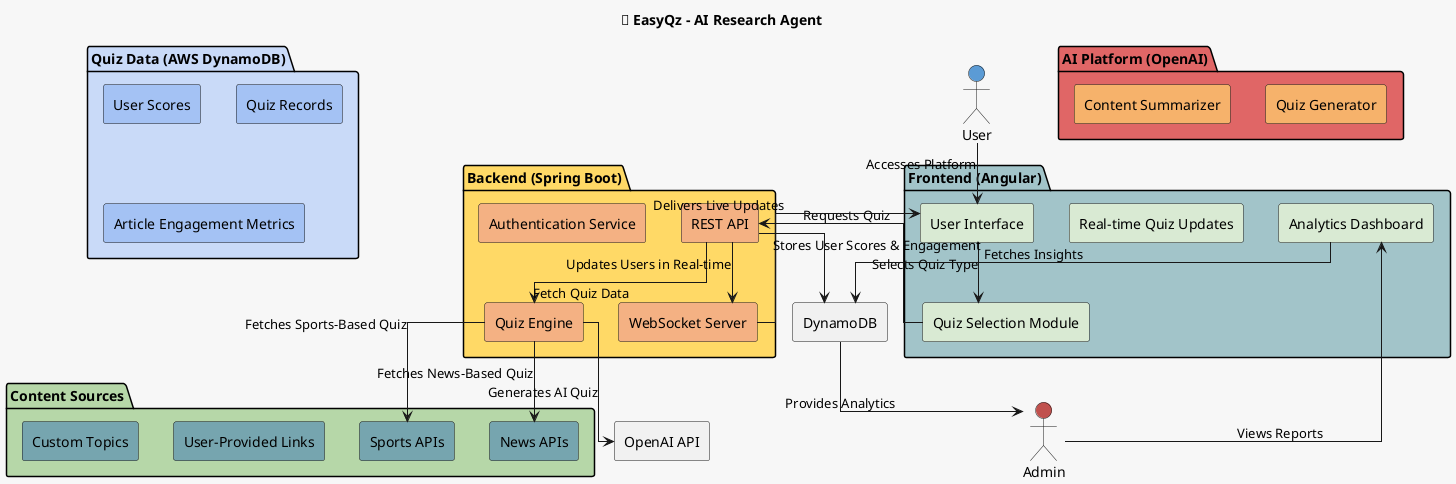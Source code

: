 @startuml
skinparam linetype ortho
skinparam backgroundColor #F7F7F7
skinparam componentStyle rectangle
skinparam shadowing false

title 🎯 **EasyQz - AI Research Agent**

actor User #5B9BD5
actor "Admin" #C0504D

package "Frontend (Angular)" #A2C4C9 {
    [User Interface] #D9EAD3
    [Quiz Selection Module] #D9EAD3
    [Real-time Quiz Updates] #D9EAD3
    [Analytics Dashboard] #D9EAD3
}

package "Backend (Spring Boot)" #FFD966 {
    [REST API] #F4B183
    [WebSocket Server] #F4B183
    [Authentication Service] #F4B183
    [Quiz Engine] #F4B183
}

package "Quiz Data (AWS DynamoDB)" #C9DAF8 {
    [User Scores] #A4C2F4
    [Quiz Records] #A4C2F4
    [Article Engagement Metrics] #A4C2F4
}

package "AI Platform (OpenAI)" #E06666 {
    [Quiz Generator] #F6B26B
    [Content Summarizer] #F6B26B
}

package "Content Sources" #B6D7A8 {
    [News APIs] #76A5AF
    [Sports APIs] #76A5AF
    [User-Provided Links] #76A5AF
    [Custom Topics] #76A5AF
}

User --> [User Interface] : "Accesses Platform"
Admin --> [Analytics Dashboard] : "Views Reports"

[User Interface] --> [Quiz Selection Module] : "Selects Quiz Type"
[Quiz Selection Module] --> [REST API] : "Requests Quiz"
[REST API] --> [Quiz Engine] : "Fetch Quiz Data"

[Quiz Engine] --> [News APIs] : "Fetches News-Based Quiz"
[Quiz Engine] --> [Sports APIs] : "Fetches Sports-Based Quiz"
[Quiz Engine] --> [OpenAI API] : "Generates AI Quiz"

[REST API] --> [WebSocket Server] : "Updates Users in Real-time"
[WebSocket Server] --> [User Interface] : "Delivers Live Updates"

[REST API] --> [DynamoDB] : "Stores User Scores & Engagement"

[Analytics Dashboard] --> [DynamoDB] : "Fetches Insights"
[DynamoDB] --> [Admin] : "Provides Analytics"

@enduml
